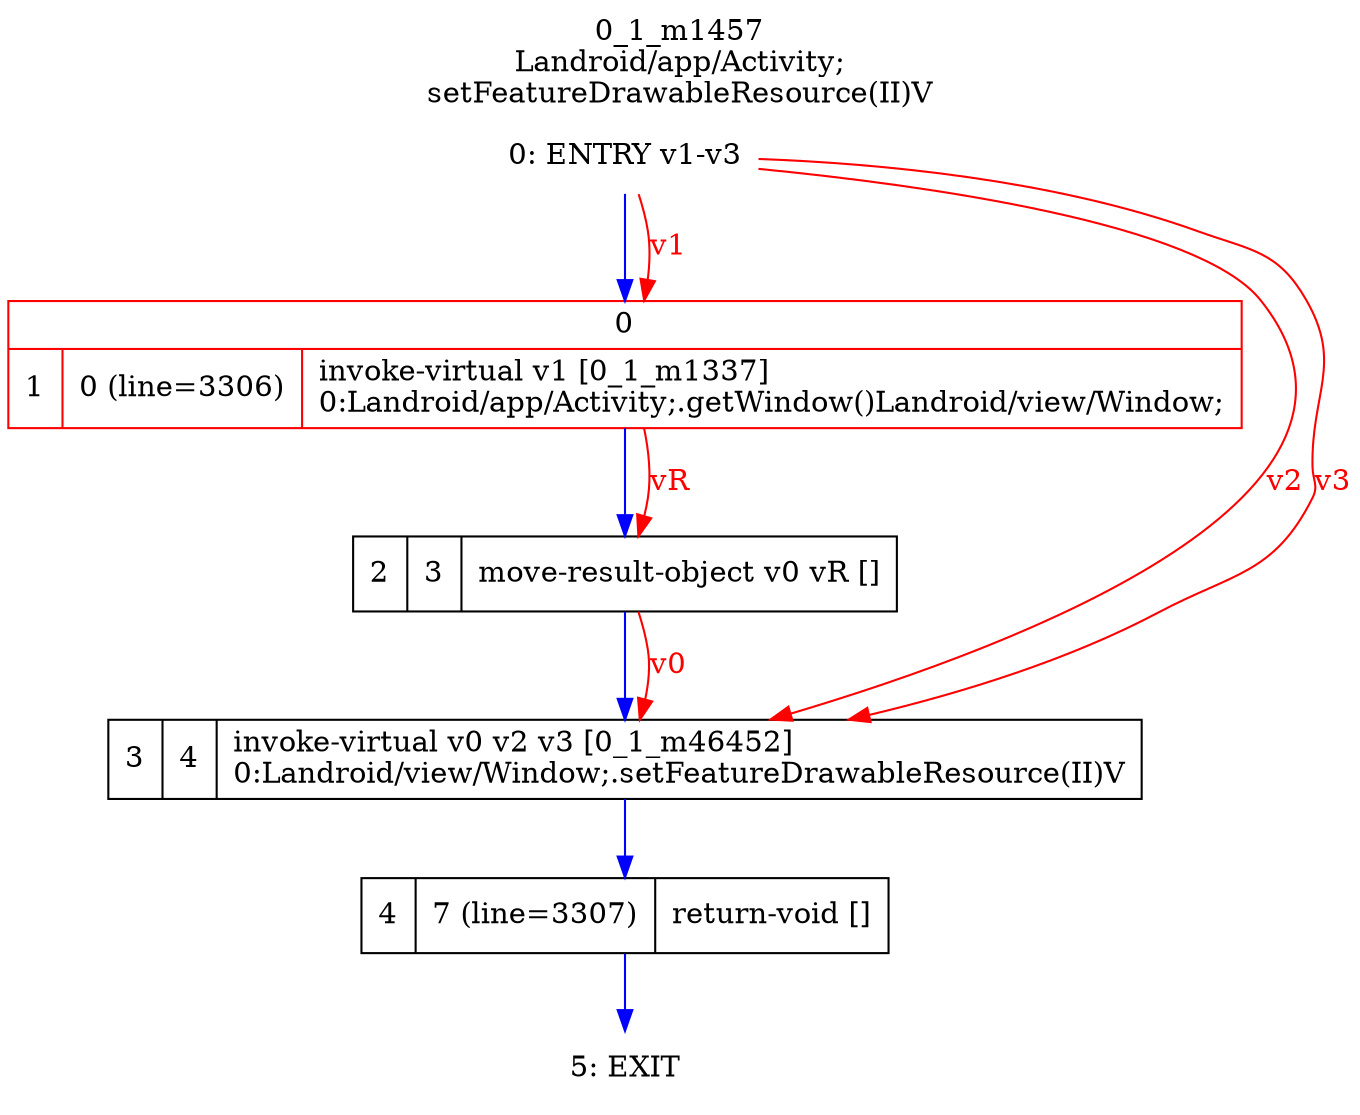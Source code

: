 digraph G {
rankdir=UD;
labelloc=t;
label="0_1_m1457\nLandroid/app/Activity;
setFeatureDrawableResource(II)V";
0[label="0: ENTRY v1-v3",shape=plaintext];
1[label="{0|{1|0 (line=3306)|invoke-virtual v1 [0_1_m1337]\l0:Landroid/app/Activity;.getWindow()Landroid/view/Window;\l}}",shape=record,URL="0_1_m1337.dot", color=red];
2[label="2|3|move-result-object v0 vR []\l",shape=record];
3[label="3|4|invoke-virtual v0 v2 v3 [0_1_m46452]\l0:Landroid/view/Window;.setFeatureDrawableResource(II)V\l",shape=record,URL="0_1_m46452.dot"];
4[label="4|7 (line=3307)|return-void []\l",shape=record];
5[label="5: EXIT",shape=plaintext];
0->1 [color=blue, fontcolor=blue,weight=100, taillabel=""];
1->2 [color=blue, fontcolor=blue,weight=100, taillabel=""];
2->3 [color=blue, fontcolor=blue,weight=100, taillabel=""];
3->4 [color=blue, fontcolor=blue,weight=100, taillabel=""];
4->5 [color=blue, fontcolor=blue,weight=100, taillabel=""];
0->1 [color=red, fontcolor=red, label="v1"];
1->2 [color=red, fontcolor=red, label="vR"];
0->3 [color=red, fontcolor=red, label="v2"];
0->3 [color=red, fontcolor=red, label="v3"];
2->3 [color=red, fontcolor=red, label="v0"];
}
